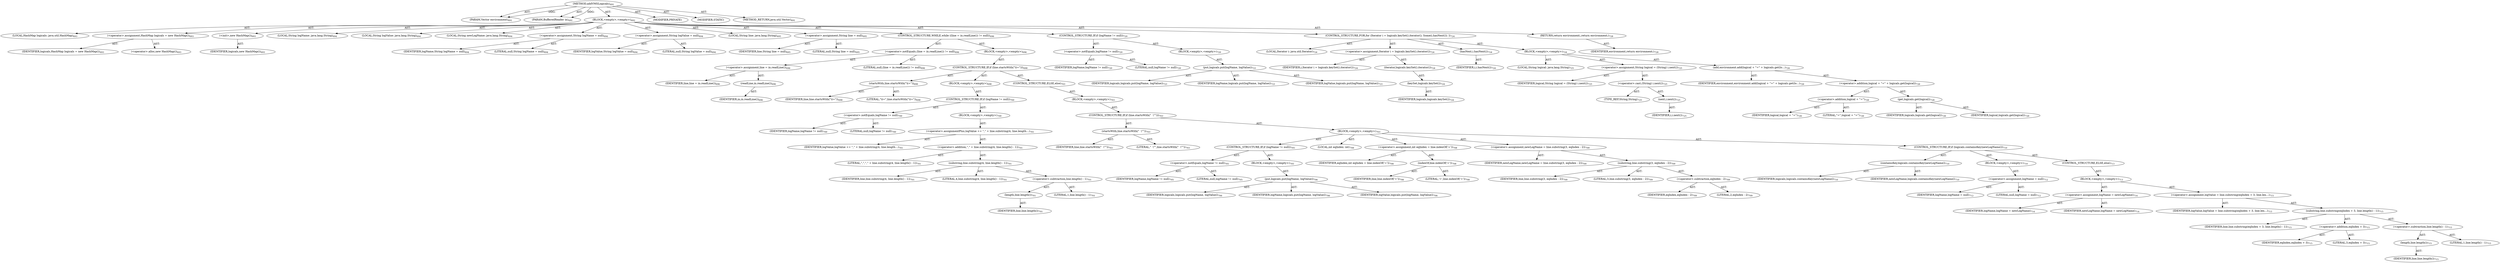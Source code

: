 digraph "addVMSLogicals" {  
"111669149722" [label = <(METHOD,addVMSLogicals)<SUB>691</SUB>> ]
"115964117053" [label = <(PARAM,Vector environment)<SUB>691</SUB>> ]
"115964117054" [label = <(PARAM,BufferedReader in)<SUB>691</SUB>> ]
"25769803870" [label = <(BLOCK,&lt;empty&gt;,&lt;empty&gt;)<SUB>692</SUB>> ]
"94489280546" [label = <(LOCAL,HashMap logicals: java.util.HashMap)<SUB>693</SUB>> ]
"30064771388" [label = <(&lt;operator&gt;.assignment,HashMap logicals = new HashMap())<SUB>693</SUB>> ]
"68719477006" [label = <(IDENTIFIER,logicals,HashMap logicals = new HashMap())<SUB>693</SUB>> ]
"30064771389" [label = <(&lt;operator&gt;.alloc,new HashMap())<SUB>693</SUB>> ]
"30064771390" [label = <(&lt;init&gt;,new HashMap())<SUB>693</SUB>> ]
"68719477007" [label = <(IDENTIFIER,logicals,new HashMap())<SUB>693</SUB>> ]
"94489280547" [label = <(LOCAL,String logName: java.lang.String)<SUB>694</SUB>> ]
"94489280548" [label = <(LOCAL,String logValue: java.lang.String)<SUB>694</SUB>> ]
"94489280549" [label = <(LOCAL,String newLogName: java.lang.String)<SUB>694</SUB>> ]
"30064771391" [label = <(&lt;operator&gt;.assignment,String logName = null)<SUB>694</SUB>> ]
"68719477008" [label = <(IDENTIFIER,logName,String logName = null)<SUB>694</SUB>> ]
"90194313298" [label = <(LITERAL,null,String logName = null)<SUB>694</SUB>> ]
"30064771392" [label = <(&lt;operator&gt;.assignment,String logValue = null)<SUB>694</SUB>> ]
"68719477009" [label = <(IDENTIFIER,logValue,String logValue = null)<SUB>694</SUB>> ]
"90194313299" [label = <(LITERAL,null,String logValue = null)<SUB>694</SUB>> ]
"94489280550" [label = <(LOCAL,String line: java.lang.String)<SUB>695</SUB>> ]
"30064771393" [label = <(&lt;operator&gt;.assignment,String line = null)<SUB>695</SUB>> ]
"68719477010" [label = <(IDENTIFIER,line,String line = null)<SUB>695</SUB>> ]
"90194313300" [label = <(LITERAL,null,String line = null)<SUB>695</SUB>> ]
"47244640317" [label = <(CONTROL_STRUCTURE,WHILE,while ((line = in.readLine()) != null))<SUB>696</SUB>> ]
"30064771394" [label = <(&lt;operator&gt;.notEquals,(line = in.readLine()) != null)<SUB>696</SUB>> ]
"30064771395" [label = <(&lt;operator&gt;.assignment,line = in.readLine())<SUB>696</SUB>> ]
"68719477011" [label = <(IDENTIFIER,line,line = in.readLine())<SUB>696</SUB>> ]
"30064771396" [label = <(readLine,in.readLine())<SUB>696</SUB>> ]
"68719477012" [label = <(IDENTIFIER,in,in.readLine())<SUB>696</SUB>> ]
"90194313301" [label = <(LITERAL,null,(line = in.readLine()) != null)<SUB>696</SUB>> ]
"25769803871" [label = <(BLOCK,&lt;empty&gt;,&lt;empty&gt;)<SUB>696</SUB>> ]
"47244640318" [label = <(CONTROL_STRUCTURE,IF,if (line.startsWith(&quot;\t=&quot;)))<SUB>698</SUB>> ]
"30064771397" [label = <(startsWith,line.startsWith(&quot;\t=&quot;))<SUB>698</SUB>> ]
"68719477013" [label = <(IDENTIFIER,line,line.startsWith(&quot;\t=&quot;))<SUB>698</SUB>> ]
"90194313302" [label = <(LITERAL,&quot;\t=&quot;,line.startsWith(&quot;\t=&quot;))<SUB>698</SUB>> ]
"25769803872" [label = <(BLOCK,&lt;empty&gt;,&lt;empty&gt;)<SUB>698</SUB>> ]
"47244640319" [label = <(CONTROL_STRUCTURE,IF,if (logName != null))<SUB>700</SUB>> ]
"30064771398" [label = <(&lt;operator&gt;.notEquals,logName != null)<SUB>700</SUB>> ]
"68719477014" [label = <(IDENTIFIER,logName,logName != null)<SUB>700</SUB>> ]
"90194313303" [label = <(LITERAL,null,logName != null)<SUB>700</SUB>> ]
"25769803873" [label = <(BLOCK,&lt;empty&gt;,&lt;empty&gt;)<SUB>700</SUB>> ]
"30064771399" [label = <(&lt;operator&gt;.assignmentPlus,logValue += &quot;,&quot; + line.substring(4, line.length...)<SUB>701</SUB>> ]
"68719477015" [label = <(IDENTIFIER,logValue,logValue += &quot;,&quot; + line.substring(4, line.length...)<SUB>701</SUB>> ]
"30064771400" [label = <(&lt;operator&gt;.addition,&quot;,&quot; + line.substring(4, line.length() - 1))<SUB>701</SUB>> ]
"90194313304" [label = <(LITERAL,&quot;,&quot;,&quot;,&quot; + line.substring(4, line.length() - 1))<SUB>701</SUB>> ]
"30064771401" [label = <(substring,line.substring(4, line.length() - 1))<SUB>701</SUB>> ]
"68719477016" [label = <(IDENTIFIER,line,line.substring(4, line.length() - 1))<SUB>701</SUB>> ]
"90194313305" [label = <(LITERAL,4,line.substring(4, line.length() - 1))<SUB>701</SUB>> ]
"30064771402" [label = <(&lt;operator&gt;.subtraction,line.length() - 1)<SUB>701</SUB>> ]
"30064771403" [label = <(length,line.length())<SUB>701</SUB>> ]
"68719477017" [label = <(IDENTIFIER,line,line.length())<SUB>701</SUB>> ]
"90194313306" [label = <(LITERAL,1,line.length() - 1)<SUB>701</SUB>> ]
"47244640320" [label = <(CONTROL_STRUCTURE,ELSE,else)<SUB>703</SUB>> ]
"25769803874" [label = <(BLOCK,&lt;empty&gt;,&lt;empty&gt;)<SUB>703</SUB>> ]
"47244640321" [label = <(CONTROL_STRUCTURE,IF,if (line.startsWith(&quot;  \&quot;&quot;)))<SUB>703</SUB>> ]
"30064771404" [label = <(startsWith,line.startsWith(&quot;  \&quot;&quot;))<SUB>703</SUB>> ]
"68719477018" [label = <(IDENTIFIER,line,line.startsWith(&quot;  \&quot;&quot;))<SUB>703</SUB>> ]
"90194313307" [label = <(LITERAL,&quot;  \&quot;&quot;,line.startsWith(&quot;  \&quot;&quot;))<SUB>703</SUB>> ]
"25769803875" [label = <(BLOCK,&lt;empty&gt;,&lt;empty&gt;)<SUB>703</SUB>> ]
"47244640322" [label = <(CONTROL_STRUCTURE,IF,if (logName != null))<SUB>705</SUB>> ]
"30064771405" [label = <(&lt;operator&gt;.notEquals,logName != null)<SUB>705</SUB>> ]
"68719477019" [label = <(IDENTIFIER,logName,logName != null)<SUB>705</SUB>> ]
"90194313308" [label = <(LITERAL,null,logName != null)<SUB>705</SUB>> ]
"25769803876" [label = <(BLOCK,&lt;empty&gt;,&lt;empty&gt;)<SUB>705</SUB>> ]
"30064771406" [label = <(put,logicals.put(logName, logValue))<SUB>706</SUB>> ]
"68719477020" [label = <(IDENTIFIER,logicals,logicals.put(logName, logValue))<SUB>706</SUB>> ]
"68719477021" [label = <(IDENTIFIER,logName,logicals.put(logName, logValue))<SUB>706</SUB>> ]
"68719477022" [label = <(IDENTIFIER,logValue,logicals.put(logName, logValue))<SUB>706</SUB>> ]
"94489280551" [label = <(LOCAL,int eqIndex: int)<SUB>708</SUB>> ]
"30064771407" [label = <(&lt;operator&gt;.assignment,int eqIndex = line.indexOf('='))<SUB>708</SUB>> ]
"68719477023" [label = <(IDENTIFIER,eqIndex,int eqIndex = line.indexOf('='))<SUB>708</SUB>> ]
"30064771408" [label = <(indexOf,line.indexOf('='))<SUB>708</SUB>> ]
"68719477024" [label = <(IDENTIFIER,line,line.indexOf('='))<SUB>708</SUB>> ]
"90194313309" [label = <(LITERAL,'=',line.indexOf('='))<SUB>708</SUB>> ]
"30064771409" [label = <(&lt;operator&gt;.assignment,newLogName = line.substring(3, eqIndex - 2))<SUB>709</SUB>> ]
"68719477025" [label = <(IDENTIFIER,newLogName,newLogName = line.substring(3, eqIndex - 2))<SUB>709</SUB>> ]
"30064771410" [label = <(substring,line.substring(3, eqIndex - 2))<SUB>709</SUB>> ]
"68719477026" [label = <(IDENTIFIER,line,line.substring(3, eqIndex - 2))<SUB>709</SUB>> ]
"90194313310" [label = <(LITERAL,3,line.substring(3, eqIndex - 2))<SUB>709</SUB>> ]
"30064771411" [label = <(&lt;operator&gt;.subtraction,eqIndex - 2)<SUB>709</SUB>> ]
"68719477027" [label = <(IDENTIFIER,eqIndex,eqIndex - 2)<SUB>709</SUB>> ]
"90194313311" [label = <(LITERAL,2,eqIndex - 2)<SUB>709</SUB>> ]
"47244640323" [label = <(CONTROL_STRUCTURE,IF,if (logicals.containsKey(newLogName)))<SUB>710</SUB>> ]
"30064771412" [label = <(containsKey,logicals.containsKey(newLogName))<SUB>710</SUB>> ]
"68719477028" [label = <(IDENTIFIER,logicals,logicals.containsKey(newLogName))<SUB>710</SUB>> ]
"68719477029" [label = <(IDENTIFIER,newLogName,logicals.containsKey(newLogName))<SUB>710</SUB>> ]
"25769803877" [label = <(BLOCK,&lt;empty&gt;,&lt;empty&gt;)<SUB>710</SUB>> ]
"30064771413" [label = <(&lt;operator&gt;.assignment,logName = null)<SUB>712</SUB>> ]
"68719477030" [label = <(IDENTIFIER,logName,logName = null)<SUB>712</SUB>> ]
"90194313312" [label = <(LITERAL,null,logName = null)<SUB>712</SUB>> ]
"47244640324" [label = <(CONTROL_STRUCTURE,ELSE,else)<SUB>713</SUB>> ]
"25769803878" [label = <(BLOCK,&lt;empty&gt;,&lt;empty&gt;)<SUB>713</SUB>> ]
"30064771414" [label = <(&lt;operator&gt;.assignment,logName = newLogName)<SUB>714</SUB>> ]
"68719477031" [label = <(IDENTIFIER,logName,logName = newLogName)<SUB>714</SUB>> ]
"68719477032" [label = <(IDENTIFIER,newLogName,logName = newLogName)<SUB>714</SUB>> ]
"30064771415" [label = <(&lt;operator&gt;.assignment,logValue = line.substring(eqIndex + 3, line.len...)<SUB>715</SUB>> ]
"68719477033" [label = <(IDENTIFIER,logValue,logValue = line.substring(eqIndex + 3, line.len...)<SUB>715</SUB>> ]
"30064771416" [label = <(substring,line.substring(eqIndex + 3, line.length() - 1))<SUB>715</SUB>> ]
"68719477034" [label = <(IDENTIFIER,line,line.substring(eqIndex + 3, line.length() - 1))<SUB>715</SUB>> ]
"30064771417" [label = <(&lt;operator&gt;.addition,eqIndex + 3)<SUB>715</SUB>> ]
"68719477035" [label = <(IDENTIFIER,eqIndex,eqIndex + 3)<SUB>715</SUB>> ]
"90194313313" [label = <(LITERAL,3,eqIndex + 3)<SUB>715</SUB>> ]
"30064771418" [label = <(&lt;operator&gt;.subtraction,line.length() - 1)<SUB>715</SUB>> ]
"30064771419" [label = <(length,line.length())<SUB>715</SUB>> ]
"68719477036" [label = <(IDENTIFIER,line,line.length())<SUB>715</SUB>> ]
"90194313314" [label = <(LITERAL,1,line.length() - 1)<SUB>715</SUB>> ]
"47244640325" [label = <(CONTROL_STRUCTURE,IF,if (logName != null))<SUB>720</SUB>> ]
"30064771420" [label = <(&lt;operator&gt;.notEquals,logName != null)<SUB>720</SUB>> ]
"68719477037" [label = <(IDENTIFIER,logName,logName != null)<SUB>720</SUB>> ]
"90194313315" [label = <(LITERAL,null,logName != null)<SUB>720</SUB>> ]
"25769803879" [label = <(BLOCK,&lt;empty&gt;,&lt;empty&gt;)<SUB>720</SUB>> ]
"30064771421" [label = <(put,logicals.put(logName, logValue))<SUB>721</SUB>> ]
"68719477038" [label = <(IDENTIFIER,logicals,logicals.put(logName, logValue))<SUB>721</SUB>> ]
"68719477039" [label = <(IDENTIFIER,logName,logicals.put(logName, logValue))<SUB>721</SUB>> ]
"68719477040" [label = <(IDENTIFIER,logValue,logicals.put(logName, logValue))<SUB>721</SUB>> ]
"47244640326" [label = <(CONTROL_STRUCTURE,FOR,for (Iterator i = logicals.keySet().iterator(); Some(i.hasNext()); ))<SUB>724</SUB>> ]
"94489280552" [label = <(LOCAL,Iterator i: java.util.Iterator)<SUB>724</SUB>> ]
"30064771422" [label = <(&lt;operator&gt;.assignment,Iterator i = logicals.keySet().iterator())<SUB>724</SUB>> ]
"68719477041" [label = <(IDENTIFIER,i,Iterator i = logicals.keySet().iterator())<SUB>724</SUB>> ]
"30064771423" [label = <(iterator,logicals.keySet().iterator())<SUB>724</SUB>> ]
"30064771424" [label = <(keySet,logicals.keySet())<SUB>724</SUB>> ]
"68719477042" [label = <(IDENTIFIER,logicals,logicals.keySet())<SUB>724</SUB>> ]
"30064771425" [label = <(hasNext,i.hasNext())<SUB>724</SUB>> ]
"68719477043" [label = <(IDENTIFIER,i,i.hasNext())<SUB>724</SUB>> ]
"25769803880" [label = <(BLOCK,&lt;empty&gt;,&lt;empty&gt;)<SUB>724</SUB>> ]
"94489280553" [label = <(LOCAL,String logical: java.lang.String)<SUB>725</SUB>> ]
"30064771426" [label = <(&lt;operator&gt;.assignment,String logical = (String) i.next())<SUB>725</SUB>> ]
"68719477044" [label = <(IDENTIFIER,logical,String logical = (String) i.next())<SUB>725</SUB>> ]
"30064771427" [label = <(&lt;operator&gt;.cast,(String) i.next())<SUB>725</SUB>> ]
"180388626452" [label = <(TYPE_REF,String,String)<SUB>725</SUB>> ]
"30064771428" [label = <(next,i.next())<SUB>725</SUB>> ]
"68719477045" [label = <(IDENTIFIER,i,i.next())<SUB>725</SUB>> ]
"30064771429" [label = <(add,environment.add(logical + &quot;=&quot; + logicals.get(lo...)<SUB>726</SUB>> ]
"68719477046" [label = <(IDENTIFIER,environment,environment.add(logical + &quot;=&quot; + logicals.get(lo...)<SUB>726</SUB>> ]
"30064771430" [label = <(&lt;operator&gt;.addition,logical + &quot;=&quot; + logicals.get(logical))<SUB>726</SUB>> ]
"30064771431" [label = <(&lt;operator&gt;.addition,logical + &quot;=&quot;)<SUB>726</SUB>> ]
"68719477047" [label = <(IDENTIFIER,logical,logical + &quot;=&quot;)<SUB>726</SUB>> ]
"90194313316" [label = <(LITERAL,&quot;=&quot;,logical + &quot;=&quot;)<SUB>726</SUB>> ]
"30064771432" [label = <(get,logicals.get(logical))<SUB>726</SUB>> ]
"68719477048" [label = <(IDENTIFIER,logicals,logicals.get(logical))<SUB>726</SUB>> ]
"68719477049" [label = <(IDENTIFIER,logical,logicals.get(logical))<SUB>726</SUB>> ]
"146028888088" [label = <(RETURN,return environment;,return environment;)<SUB>728</SUB>> ]
"68719477050" [label = <(IDENTIFIER,environment,return environment;)<SUB>728</SUB>> ]
"133143986250" [label = <(MODIFIER,PRIVATE)> ]
"133143986251" [label = <(MODIFIER,STATIC)> ]
"128849018906" [label = <(METHOD_RETURN,java.util.Vector)<SUB>691</SUB>> ]
  "111669149722" -> "115964117053"  [ label = "AST: "] 
  "111669149722" -> "115964117054"  [ label = "AST: "] 
  "111669149722" -> "25769803870"  [ label = "AST: "] 
  "111669149722" -> "133143986250"  [ label = "AST: "] 
  "111669149722" -> "133143986251"  [ label = "AST: "] 
  "111669149722" -> "128849018906"  [ label = "AST: "] 
  "25769803870" -> "94489280546"  [ label = "AST: "] 
  "25769803870" -> "30064771388"  [ label = "AST: "] 
  "25769803870" -> "30064771390"  [ label = "AST: "] 
  "25769803870" -> "94489280547"  [ label = "AST: "] 
  "25769803870" -> "94489280548"  [ label = "AST: "] 
  "25769803870" -> "94489280549"  [ label = "AST: "] 
  "25769803870" -> "30064771391"  [ label = "AST: "] 
  "25769803870" -> "30064771392"  [ label = "AST: "] 
  "25769803870" -> "94489280550"  [ label = "AST: "] 
  "25769803870" -> "30064771393"  [ label = "AST: "] 
  "25769803870" -> "47244640317"  [ label = "AST: "] 
  "25769803870" -> "47244640325"  [ label = "AST: "] 
  "25769803870" -> "47244640326"  [ label = "AST: "] 
  "25769803870" -> "146028888088"  [ label = "AST: "] 
  "30064771388" -> "68719477006"  [ label = "AST: "] 
  "30064771388" -> "30064771389"  [ label = "AST: "] 
  "30064771390" -> "68719477007"  [ label = "AST: "] 
  "30064771391" -> "68719477008"  [ label = "AST: "] 
  "30064771391" -> "90194313298"  [ label = "AST: "] 
  "30064771392" -> "68719477009"  [ label = "AST: "] 
  "30064771392" -> "90194313299"  [ label = "AST: "] 
  "30064771393" -> "68719477010"  [ label = "AST: "] 
  "30064771393" -> "90194313300"  [ label = "AST: "] 
  "47244640317" -> "30064771394"  [ label = "AST: "] 
  "47244640317" -> "25769803871"  [ label = "AST: "] 
  "30064771394" -> "30064771395"  [ label = "AST: "] 
  "30064771394" -> "90194313301"  [ label = "AST: "] 
  "30064771395" -> "68719477011"  [ label = "AST: "] 
  "30064771395" -> "30064771396"  [ label = "AST: "] 
  "30064771396" -> "68719477012"  [ label = "AST: "] 
  "25769803871" -> "47244640318"  [ label = "AST: "] 
  "47244640318" -> "30064771397"  [ label = "AST: "] 
  "47244640318" -> "25769803872"  [ label = "AST: "] 
  "47244640318" -> "47244640320"  [ label = "AST: "] 
  "30064771397" -> "68719477013"  [ label = "AST: "] 
  "30064771397" -> "90194313302"  [ label = "AST: "] 
  "25769803872" -> "47244640319"  [ label = "AST: "] 
  "47244640319" -> "30064771398"  [ label = "AST: "] 
  "47244640319" -> "25769803873"  [ label = "AST: "] 
  "30064771398" -> "68719477014"  [ label = "AST: "] 
  "30064771398" -> "90194313303"  [ label = "AST: "] 
  "25769803873" -> "30064771399"  [ label = "AST: "] 
  "30064771399" -> "68719477015"  [ label = "AST: "] 
  "30064771399" -> "30064771400"  [ label = "AST: "] 
  "30064771400" -> "90194313304"  [ label = "AST: "] 
  "30064771400" -> "30064771401"  [ label = "AST: "] 
  "30064771401" -> "68719477016"  [ label = "AST: "] 
  "30064771401" -> "90194313305"  [ label = "AST: "] 
  "30064771401" -> "30064771402"  [ label = "AST: "] 
  "30064771402" -> "30064771403"  [ label = "AST: "] 
  "30064771402" -> "90194313306"  [ label = "AST: "] 
  "30064771403" -> "68719477017"  [ label = "AST: "] 
  "47244640320" -> "25769803874"  [ label = "AST: "] 
  "25769803874" -> "47244640321"  [ label = "AST: "] 
  "47244640321" -> "30064771404"  [ label = "AST: "] 
  "47244640321" -> "25769803875"  [ label = "AST: "] 
  "30064771404" -> "68719477018"  [ label = "AST: "] 
  "30064771404" -> "90194313307"  [ label = "AST: "] 
  "25769803875" -> "47244640322"  [ label = "AST: "] 
  "25769803875" -> "94489280551"  [ label = "AST: "] 
  "25769803875" -> "30064771407"  [ label = "AST: "] 
  "25769803875" -> "30064771409"  [ label = "AST: "] 
  "25769803875" -> "47244640323"  [ label = "AST: "] 
  "47244640322" -> "30064771405"  [ label = "AST: "] 
  "47244640322" -> "25769803876"  [ label = "AST: "] 
  "30064771405" -> "68719477019"  [ label = "AST: "] 
  "30064771405" -> "90194313308"  [ label = "AST: "] 
  "25769803876" -> "30064771406"  [ label = "AST: "] 
  "30064771406" -> "68719477020"  [ label = "AST: "] 
  "30064771406" -> "68719477021"  [ label = "AST: "] 
  "30064771406" -> "68719477022"  [ label = "AST: "] 
  "30064771407" -> "68719477023"  [ label = "AST: "] 
  "30064771407" -> "30064771408"  [ label = "AST: "] 
  "30064771408" -> "68719477024"  [ label = "AST: "] 
  "30064771408" -> "90194313309"  [ label = "AST: "] 
  "30064771409" -> "68719477025"  [ label = "AST: "] 
  "30064771409" -> "30064771410"  [ label = "AST: "] 
  "30064771410" -> "68719477026"  [ label = "AST: "] 
  "30064771410" -> "90194313310"  [ label = "AST: "] 
  "30064771410" -> "30064771411"  [ label = "AST: "] 
  "30064771411" -> "68719477027"  [ label = "AST: "] 
  "30064771411" -> "90194313311"  [ label = "AST: "] 
  "47244640323" -> "30064771412"  [ label = "AST: "] 
  "47244640323" -> "25769803877"  [ label = "AST: "] 
  "47244640323" -> "47244640324"  [ label = "AST: "] 
  "30064771412" -> "68719477028"  [ label = "AST: "] 
  "30064771412" -> "68719477029"  [ label = "AST: "] 
  "25769803877" -> "30064771413"  [ label = "AST: "] 
  "30064771413" -> "68719477030"  [ label = "AST: "] 
  "30064771413" -> "90194313312"  [ label = "AST: "] 
  "47244640324" -> "25769803878"  [ label = "AST: "] 
  "25769803878" -> "30064771414"  [ label = "AST: "] 
  "25769803878" -> "30064771415"  [ label = "AST: "] 
  "30064771414" -> "68719477031"  [ label = "AST: "] 
  "30064771414" -> "68719477032"  [ label = "AST: "] 
  "30064771415" -> "68719477033"  [ label = "AST: "] 
  "30064771415" -> "30064771416"  [ label = "AST: "] 
  "30064771416" -> "68719477034"  [ label = "AST: "] 
  "30064771416" -> "30064771417"  [ label = "AST: "] 
  "30064771416" -> "30064771418"  [ label = "AST: "] 
  "30064771417" -> "68719477035"  [ label = "AST: "] 
  "30064771417" -> "90194313313"  [ label = "AST: "] 
  "30064771418" -> "30064771419"  [ label = "AST: "] 
  "30064771418" -> "90194313314"  [ label = "AST: "] 
  "30064771419" -> "68719477036"  [ label = "AST: "] 
  "47244640325" -> "30064771420"  [ label = "AST: "] 
  "47244640325" -> "25769803879"  [ label = "AST: "] 
  "30064771420" -> "68719477037"  [ label = "AST: "] 
  "30064771420" -> "90194313315"  [ label = "AST: "] 
  "25769803879" -> "30064771421"  [ label = "AST: "] 
  "30064771421" -> "68719477038"  [ label = "AST: "] 
  "30064771421" -> "68719477039"  [ label = "AST: "] 
  "30064771421" -> "68719477040"  [ label = "AST: "] 
  "47244640326" -> "94489280552"  [ label = "AST: "] 
  "47244640326" -> "30064771422"  [ label = "AST: "] 
  "47244640326" -> "30064771425"  [ label = "AST: "] 
  "47244640326" -> "25769803880"  [ label = "AST: "] 
  "30064771422" -> "68719477041"  [ label = "AST: "] 
  "30064771422" -> "30064771423"  [ label = "AST: "] 
  "30064771423" -> "30064771424"  [ label = "AST: "] 
  "30064771424" -> "68719477042"  [ label = "AST: "] 
  "30064771425" -> "68719477043"  [ label = "AST: "] 
  "25769803880" -> "94489280553"  [ label = "AST: "] 
  "25769803880" -> "30064771426"  [ label = "AST: "] 
  "25769803880" -> "30064771429"  [ label = "AST: "] 
  "30064771426" -> "68719477044"  [ label = "AST: "] 
  "30064771426" -> "30064771427"  [ label = "AST: "] 
  "30064771427" -> "180388626452"  [ label = "AST: "] 
  "30064771427" -> "30064771428"  [ label = "AST: "] 
  "30064771428" -> "68719477045"  [ label = "AST: "] 
  "30064771429" -> "68719477046"  [ label = "AST: "] 
  "30064771429" -> "30064771430"  [ label = "AST: "] 
  "30064771430" -> "30064771431"  [ label = "AST: "] 
  "30064771430" -> "30064771432"  [ label = "AST: "] 
  "30064771431" -> "68719477047"  [ label = "AST: "] 
  "30064771431" -> "90194313316"  [ label = "AST: "] 
  "30064771432" -> "68719477048"  [ label = "AST: "] 
  "30064771432" -> "68719477049"  [ label = "AST: "] 
  "146028888088" -> "68719477050"  [ label = "AST: "] 
  "111669149722" -> "115964117053"  [ label = "DDG: "] 
  "111669149722" -> "115964117054"  [ label = "DDG: "] 
}
